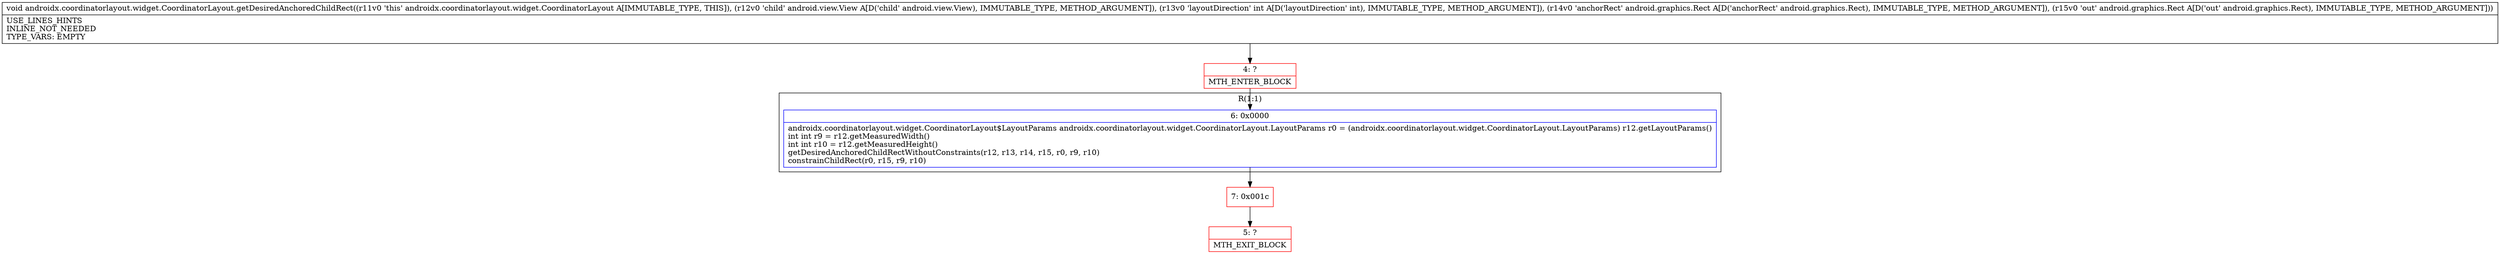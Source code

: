 digraph "CFG forandroidx.coordinatorlayout.widget.CoordinatorLayout.getDesiredAnchoredChildRect(Landroid\/view\/View;ILandroid\/graphics\/Rect;Landroid\/graphics\/Rect;)V" {
subgraph cluster_Region_43731571 {
label = "R(1:1)";
node [shape=record,color=blue];
Node_6 [shape=record,label="{6\:\ 0x0000|androidx.coordinatorlayout.widget.CoordinatorLayout$LayoutParams androidx.coordinatorlayout.widget.CoordinatorLayout.LayoutParams r0 = (androidx.coordinatorlayout.widget.CoordinatorLayout.LayoutParams) r12.getLayoutParams()\lint int r9 = r12.getMeasuredWidth()\lint int r10 = r12.getMeasuredHeight()\lgetDesiredAnchoredChildRectWithoutConstraints(r12, r13, r14, r15, r0, r9, r10)\lconstrainChildRect(r0, r15, r9, r10)\l}"];
}
Node_4 [shape=record,color=red,label="{4\:\ ?|MTH_ENTER_BLOCK\l}"];
Node_7 [shape=record,color=red,label="{7\:\ 0x001c}"];
Node_5 [shape=record,color=red,label="{5\:\ ?|MTH_EXIT_BLOCK\l}"];
MethodNode[shape=record,label="{void androidx.coordinatorlayout.widget.CoordinatorLayout.getDesiredAnchoredChildRect((r11v0 'this' androidx.coordinatorlayout.widget.CoordinatorLayout A[IMMUTABLE_TYPE, THIS]), (r12v0 'child' android.view.View A[D('child' android.view.View), IMMUTABLE_TYPE, METHOD_ARGUMENT]), (r13v0 'layoutDirection' int A[D('layoutDirection' int), IMMUTABLE_TYPE, METHOD_ARGUMENT]), (r14v0 'anchorRect' android.graphics.Rect A[D('anchorRect' android.graphics.Rect), IMMUTABLE_TYPE, METHOD_ARGUMENT]), (r15v0 'out' android.graphics.Rect A[D('out' android.graphics.Rect), IMMUTABLE_TYPE, METHOD_ARGUMENT]))  | USE_LINES_HINTS\lINLINE_NOT_NEEDED\lTYPE_VARS: EMPTY\l}"];
MethodNode -> Node_4;Node_6 -> Node_7;
Node_4 -> Node_6;
Node_7 -> Node_5;
}

